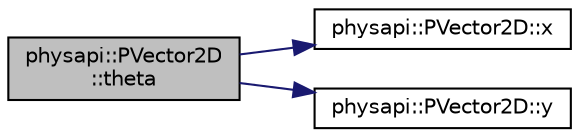 digraph "physapi::PVector2D::theta"
{
 // LATEX_PDF_SIZE
  edge [fontname="Helvetica",fontsize="10",labelfontname="Helvetica",labelfontsize="10"];
  node [fontname="Helvetica",fontsize="10",shape=record];
  rankdir="LR";
  Node1 [label="physapi::PVector2D\l::theta",height=0.2,width=0.4,color="black", fillcolor="grey75", style="filled", fontcolor="black",tooltip="Get the  coordinate."];
  Node1 -> Node2 [color="midnightblue",fontsize="10",style="solid",fontname="Helvetica"];
  Node2 [label="physapi::PVector2D::x",height=0.2,width=0.4,color="black", fillcolor="white", style="filled",URL="$classphysapi_1_1_p_vector2_d.html#adef3e21a4bb82ad7b9351590075a8086",tooltip="Get the x coordinate."];
  Node1 -> Node3 [color="midnightblue",fontsize="10",style="solid",fontname="Helvetica"];
  Node3 [label="physapi::PVector2D::y",height=0.2,width=0.4,color="black", fillcolor="white", style="filled",URL="$classphysapi_1_1_p_vector2_d.html#a15bb9964eb7b9ea7936d3e075737558e",tooltip="Get the y coordinate."];
}
